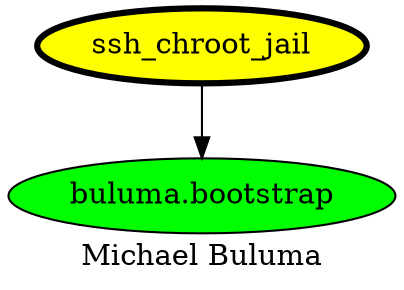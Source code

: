 digraph PhiloDilemma {
  label = "Michael Buluma" ;
  overlap=false
  {
    "ssh_chroot_jail" [fillcolor=yellow style=filled penwidth=3]
    "buluma.bootstrap" [fillcolor=green style=filled]
  }
  "ssh_chroot_jail" -> "buluma.bootstrap"
}
